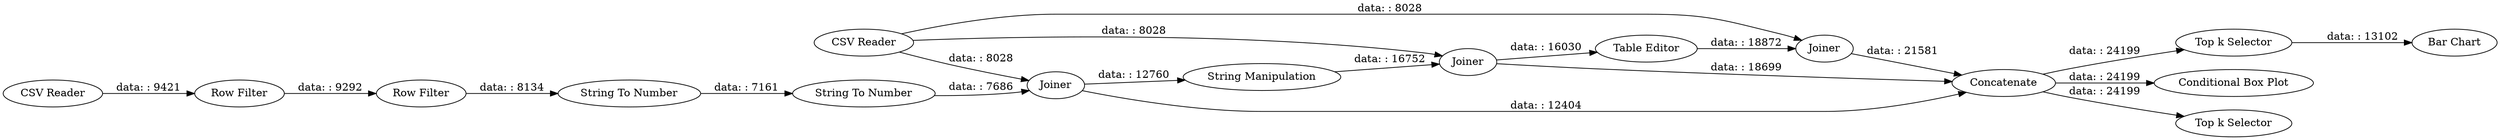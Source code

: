 digraph {
	"-8987854047475061861_16" [label="Top k Selector"]
	"-8987854047475061861_6" [label="CSV Reader"]
	"-8987854047475061861_8" [label="String Manipulation"]
	"-8987854047475061861_1" [label="CSV Reader"]
	"-8987854047475061861_7" [label=Joiner]
	"-8987854047475061861_3" [label="Row Filter"]
	"-8987854047475061861_12" [label=Concatenate]
	"-8987854047475061861_9" [label=Joiner]
	"-8987854047475061861_13" [label="Conditional Box Plot"]
	"-8987854047475061861_4" [label="String To Number"]
	"-8987854047475061861_11" [label=Joiner]
	"-8987854047475061861_15" [label="Top k Selector"]
	"-8987854047475061861_14" [label="Bar Chart"]
	"-8987854047475061861_10" [label="Table Editor"]
	"-8987854047475061861_2" [label="Row Filter"]
	"-8987854047475061861_5" [label="String To Number"]
	"-8987854047475061861_6" -> "-8987854047475061861_9" [label="data: : 8028"]
	"-8987854047475061861_2" -> "-8987854047475061861_4" [label="data: : 8134"]
	"-8987854047475061861_12" -> "-8987854047475061861_15" [label="data: : 24199"]
	"-8987854047475061861_1" -> "-8987854047475061861_3" [label="data: : 9421"]
	"-8987854047475061861_16" -> "-8987854047475061861_14" [label="data: : 13102"]
	"-8987854047475061861_5" -> "-8987854047475061861_7" [label="data: : 7686"]
	"-8987854047475061861_12" -> "-8987854047475061861_16" [label="data: : 24199"]
	"-8987854047475061861_11" -> "-8987854047475061861_12" [label="data: : 21581"]
	"-8987854047475061861_12" -> "-8987854047475061861_13" [label="data: : 24199"]
	"-8987854047475061861_6" -> "-8987854047475061861_11" [label="data: : 8028"]
	"-8987854047475061861_7" -> "-8987854047475061861_12" [label="data: : 12404"]
	"-8987854047475061861_9" -> "-8987854047475061861_12" [label="data: : 18699"]
	"-8987854047475061861_6" -> "-8987854047475061861_7" [label="data: : 8028"]
	"-8987854047475061861_7" -> "-8987854047475061861_8" [label="data: : 12760"]
	"-8987854047475061861_4" -> "-8987854047475061861_5" [label="data: : 7161"]
	"-8987854047475061861_10" -> "-8987854047475061861_11" [label="data: : 18872"]
	"-8987854047475061861_8" -> "-8987854047475061861_9" [label="data: : 16752"]
	"-8987854047475061861_9" -> "-8987854047475061861_10" [label="data: : 16030"]
	"-8987854047475061861_3" -> "-8987854047475061861_2" [label="data: : 9292"]
	rankdir=LR
}
